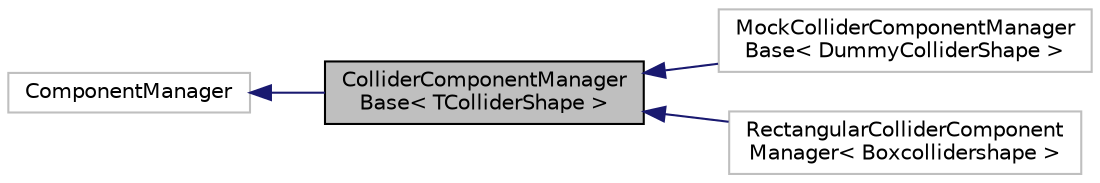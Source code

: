 digraph "ColliderComponentManagerBase&lt; TColliderShape &gt;"
{
 // LATEX_PDF_SIZE
  edge [fontname="Helvetica",fontsize="10",labelfontname="Helvetica",labelfontsize="10"];
  node [fontname="Helvetica",fontsize="10",shape=record];
  rankdir="LR";
  Node1 [label="ColliderComponentManager\lBase\< TColliderShape \>",height=0.2,width=0.4,color="black", fillcolor="grey75", style="filled", fontcolor="black",tooltip=" "];
  Node2 -> Node1 [dir="back",color="midnightblue",fontsize="10",style="solid",fontname="Helvetica"];
  Node2 [label="ComponentManager",height=0.2,width=0.4,color="grey75", fillcolor="white", style="filled",URL="$class_component_manager.html",tooltip=" "];
  Node1 -> Node3 [dir="back",color="midnightblue",fontsize="10",style="solid",fontname="Helvetica"];
  Node3 [label="MockColliderComponentManager\lBase\< DummyColliderShape \>",height=0.2,width=0.4,color="grey75", fillcolor="white", style="filled",URL="$struct_mock_collider_component_manager_base.html",tooltip=" "];
  Node1 -> Node4 [dir="back",color="midnightblue",fontsize="10",style="solid",fontname="Helvetica"];
  Node4 [label="RectangularColliderComponent\lManager\< Boxcollidershape \>",height=0.2,width=0.4,color="grey75", fillcolor="white", style="filled",URL="$class_rectangular_collider_component_manager.html",tooltip=" "];
}

